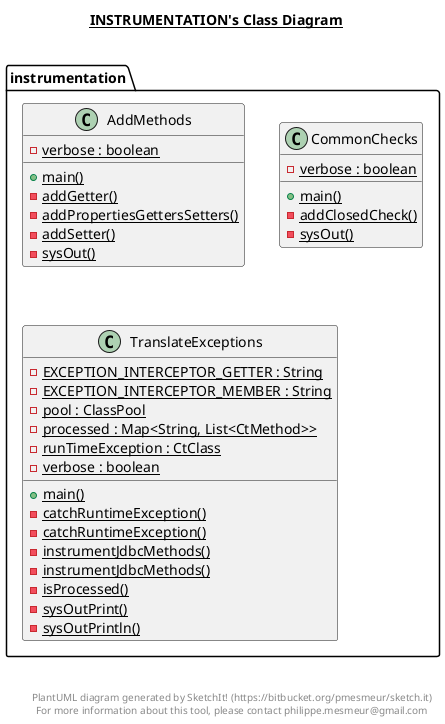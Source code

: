@startuml

title __INSTRUMENTATION's Class Diagram__\n

  namespace instrumentation {
    class instrumentation.AddMethods {
        {static} - verbose : boolean
        {static} + main()
        {static} - addGetter()
        {static} - addPropertiesGettersSetters()
        {static} - addSetter()
        {static} - sysOut()
    }
  }
  

  namespace instrumentation {
    class instrumentation.CommonChecks {
        {static} - verbose : boolean
        {static} + main()
        {static} - addClosedCheck()
        {static} - sysOut()
    }
  }
  

  namespace instrumentation {
    class instrumentation.TranslateExceptions {
        {static} - EXCEPTION_INTERCEPTOR_GETTER : String
        {static} - EXCEPTION_INTERCEPTOR_MEMBER : String
        {static} - pool : ClassPool
        {static} - processed : Map<String, List<CtMethod>>
        {static} - runTimeException : CtClass
        {static} - verbose : boolean
        {static} + main()
        {static} - catchRuntimeException()
        {static} - catchRuntimeException()
        {static} - instrumentJdbcMethods()
        {static} - instrumentJdbcMethods()
        {static} - isProcessed()
        {static} - sysOutPrint()
        {static} - sysOutPrintln()
    }
  }
  



right footer


PlantUML diagram generated by SketchIt! (https://bitbucket.org/pmesmeur/sketch.it)
For more information about this tool, please contact philippe.mesmeur@gmail.com
endfooter

@enduml
